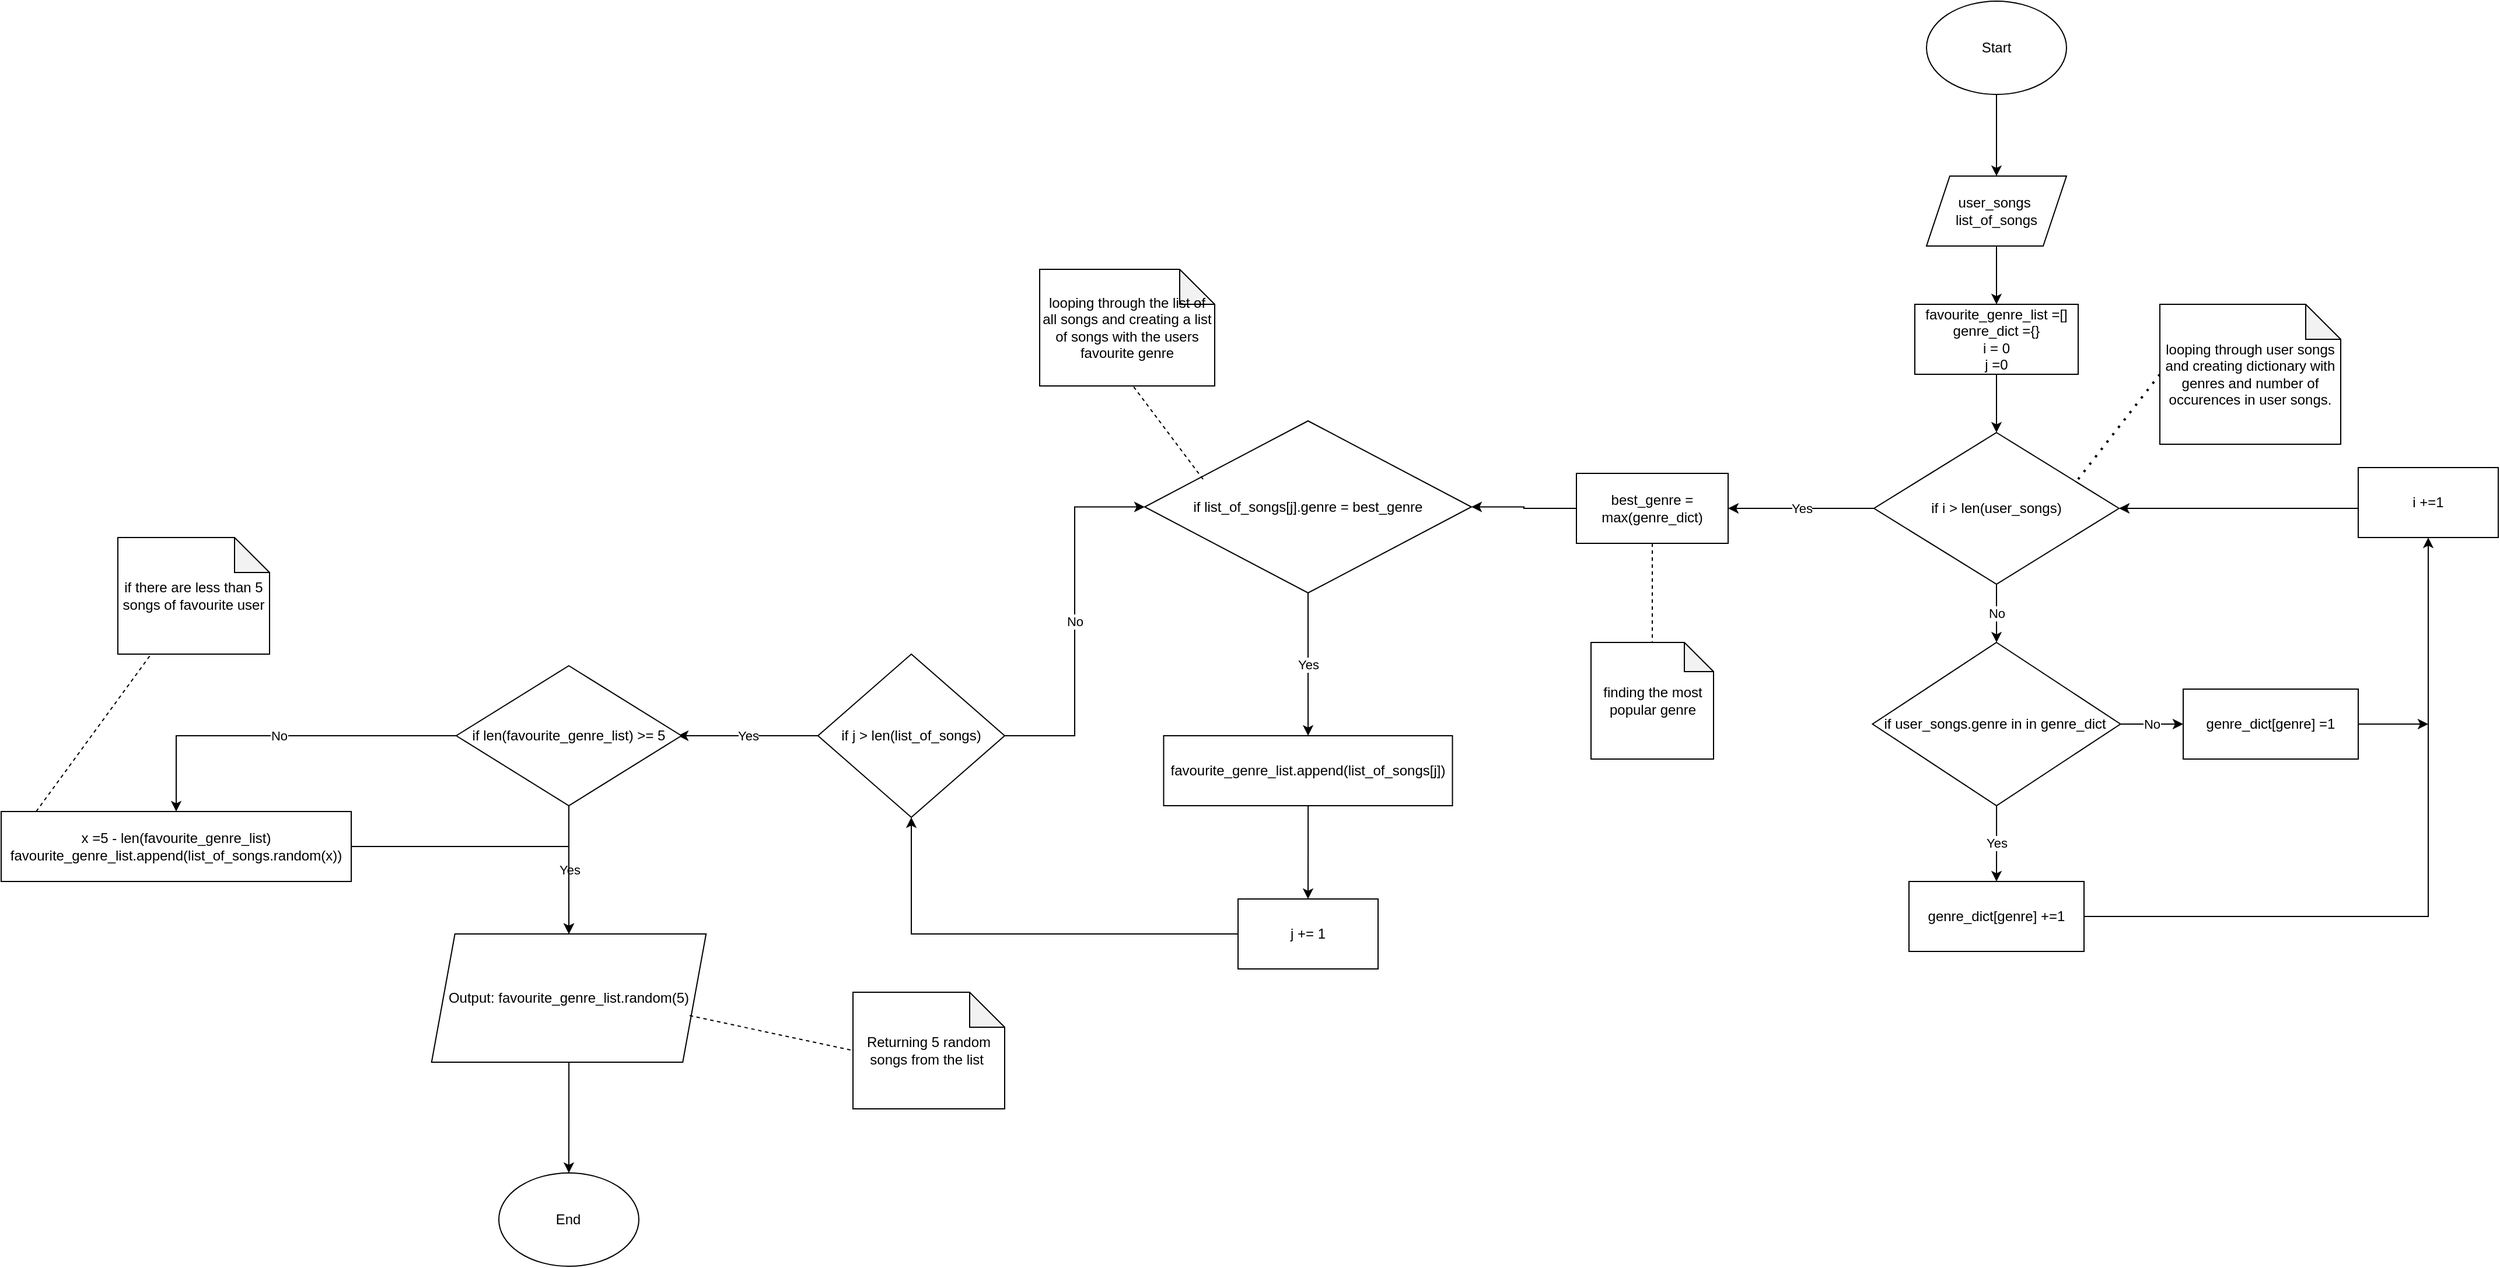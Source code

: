 <mxfile version="13.9.9" type="device"><diagram id="Dd0O6kjpEbsU3mAZyT2y" name="Page-1"><mxGraphModel dx="3141" dy="1856" grid="1" gridSize="10" guides="1" tooltips="1" connect="1" arrows="1" fold="1" page="1" pageScale="1" pageWidth="827" pageHeight="1169" math="0" shadow="0"><root><mxCell id="0"/><mxCell id="1" parent="0"/><mxCell id="JpJEZgHVYB8DcX5K04wE-1" value="" style="edgeStyle=orthogonalEdgeStyle;rounded=0;orthogonalLoop=1;jettySize=auto;html=1;" edge="1" parent="1" source="tb8qlN7QjN3AzkRkf8NC-1" target="tb8qlN7QjN3AzkRkf8NC-4"><mxGeometry relative="1" as="geometry"/></mxCell><mxCell id="tb8qlN7QjN3AzkRkf8NC-1" value="Start" style="ellipse;whiteSpace=wrap;html=1;" parent="1" vertex="1"><mxGeometry x="320" y="-170" width="120" height="80" as="geometry"/></mxCell><mxCell id="tb8qlN7QjN3AzkRkf8NC-6" value="" style="edgeStyle=orthogonalEdgeStyle;rounded=0;orthogonalLoop=1;jettySize=auto;html=1;" parent="1" source="tb8qlN7QjN3AzkRkf8NC-4" target="tb8qlN7QjN3AzkRkf8NC-5" edge="1"><mxGeometry relative="1" as="geometry"/></mxCell><mxCell id="tb8qlN7QjN3AzkRkf8NC-4" value="user_songs&amp;nbsp;&lt;br&gt;list_of_songs" style="shape=parallelogram;perimeter=parallelogramPerimeter;whiteSpace=wrap;html=1;fixedSize=1;" parent="1" vertex="1"><mxGeometry x="320" y="-20" width="120" height="60" as="geometry"/></mxCell><mxCell id="tb8qlN7QjN3AzkRkf8NC-19" value="" style="edgeStyle=orthogonalEdgeStyle;rounded=0;orthogonalLoop=1;jettySize=auto;html=1;" parent="1" source="tb8qlN7QjN3AzkRkf8NC-5" target="tb8qlN7QjN3AzkRkf8NC-17" edge="1"><mxGeometry relative="1" as="geometry"/></mxCell><mxCell id="tb8qlN7QjN3AzkRkf8NC-5" value="favourite_genre_list =[]&lt;br&gt;genre_dict ={}&lt;br&gt;i = 0&lt;br&gt;j =0" style="whiteSpace=wrap;html=1;" parent="1" vertex="1"><mxGeometry x="310" y="90" width="140" height="60" as="geometry"/></mxCell><mxCell id="tb8qlN7QjN3AzkRkf8NC-10" value="Yes" style="edgeStyle=orthogonalEdgeStyle;rounded=0;orthogonalLoop=1;jettySize=auto;html=1;" parent="1" source="tb8qlN7QjN3AzkRkf8NC-7" target="tb8qlN7QjN3AzkRkf8NC-9" edge="1"><mxGeometry relative="1" as="geometry"/></mxCell><mxCell id="tb8qlN7QjN3AzkRkf8NC-12" value="No" style="edgeStyle=orthogonalEdgeStyle;rounded=0;orthogonalLoop=1;jettySize=auto;html=1;" parent="1" source="tb8qlN7QjN3AzkRkf8NC-7" target="tb8qlN7QjN3AzkRkf8NC-11" edge="1"><mxGeometry relative="1" as="geometry"/></mxCell><mxCell id="tb8qlN7QjN3AzkRkf8NC-7" value="if user_songs.genre in in genre_dict&amp;nbsp;" style="rhombus;whiteSpace=wrap;html=1;" parent="1" vertex="1"><mxGeometry x="273.75" y="380" width="212.5" height="140" as="geometry"/></mxCell><mxCell id="tb8qlN7QjN3AzkRkf8NC-14" style="edgeStyle=orthogonalEdgeStyle;rounded=0;orthogonalLoop=1;jettySize=auto;html=1;" parent="1" source="tb8qlN7QjN3AzkRkf8NC-9" target="tb8qlN7QjN3AzkRkf8NC-15" edge="1"><mxGeometry relative="1" as="geometry"><mxPoint x="770" y="420" as="targetPoint"/></mxGeometry></mxCell><mxCell id="tb8qlN7QjN3AzkRkf8NC-9" value="genre_dict[genre] +=1" style="whiteSpace=wrap;html=1;" parent="1" vertex="1"><mxGeometry x="305" y="585" width="150" height="60" as="geometry"/></mxCell><mxCell id="tb8qlN7QjN3AzkRkf8NC-16" style="edgeStyle=orthogonalEdgeStyle;rounded=0;orthogonalLoop=1;jettySize=auto;html=1;" parent="1" source="tb8qlN7QjN3AzkRkf8NC-11" edge="1"><mxGeometry relative="1" as="geometry"><mxPoint x="750" y="450" as="targetPoint"/></mxGeometry></mxCell><mxCell id="tb8qlN7QjN3AzkRkf8NC-11" value="genre_dict[genre] =1" style="whiteSpace=wrap;html=1;" parent="1" vertex="1"><mxGeometry x="540" y="420" width="150" height="60" as="geometry"/></mxCell><mxCell id="tb8qlN7QjN3AzkRkf8NC-20" style="edgeStyle=orthogonalEdgeStyle;rounded=0;orthogonalLoop=1;jettySize=auto;html=1;entryX=1;entryY=0.5;entryDx=0;entryDy=0;" parent="1" source="tb8qlN7QjN3AzkRkf8NC-15" target="tb8qlN7QjN3AzkRkf8NC-17" edge="1"><mxGeometry relative="1" as="geometry"><Array as="points"><mxPoint x="660" y="265"/><mxPoint x="660" y="265"/></Array></mxGeometry></mxCell><mxCell id="tb8qlN7QjN3AzkRkf8NC-15" value="i +=1" style="rounded=0;whiteSpace=wrap;html=1;" parent="1" vertex="1"><mxGeometry x="690" y="230" width="120" height="60" as="geometry"/></mxCell><mxCell id="tb8qlN7QjN3AzkRkf8NC-18" value="No" style="edgeStyle=orthogonalEdgeStyle;rounded=0;orthogonalLoop=1;jettySize=auto;html=1;" parent="1" source="tb8qlN7QjN3AzkRkf8NC-17" target="tb8qlN7QjN3AzkRkf8NC-7" edge="1"><mxGeometry relative="1" as="geometry"/></mxCell><mxCell id="tb8qlN7QjN3AzkRkf8NC-22" value="Yes" style="edgeStyle=orthogonalEdgeStyle;rounded=0;orthogonalLoop=1;jettySize=auto;html=1;" parent="1" source="tb8qlN7QjN3AzkRkf8NC-17" target="tb8qlN7QjN3AzkRkf8NC-21" edge="1"><mxGeometry relative="1" as="geometry"/></mxCell><mxCell id="tb8qlN7QjN3AzkRkf8NC-17" value="if i &amp;gt; len(user_songs)" style="rhombus;whiteSpace=wrap;html=1;" parent="1" vertex="1"><mxGeometry x="275" y="200" width="210" height="130" as="geometry"/></mxCell><mxCell id="tb8qlN7QjN3AzkRkf8NC-24" value="" style="edgeStyle=orthogonalEdgeStyle;rounded=0;orthogonalLoop=1;jettySize=auto;html=1;entryX=1;entryY=0.5;entryDx=0;entryDy=0;" parent="1" source="tb8qlN7QjN3AzkRkf8NC-21" target="tb8qlN7QjN3AzkRkf8NC-25" edge="1"><mxGeometry relative="1" as="geometry"><mxPoint x="-65" y="265" as="targetPoint"/></mxGeometry></mxCell><mxCell id="tb8qlN7QjN3AzkRkf8NC-21" value="best_genre = max(genre_dict)" style="whiteSpace=wrap;html=1;" parent="1" vertex="1"><mxGeometry x="20" y="235" width="130" height="60" as="geometry"/></mxCell><mxCell id="tb8qlN7QjN3AzkRkf8NC-27" value="Yes" style="edgeStyle=orthogonalEdgeStyle;rounded=0;orthogonalLoop=1;jettySize=auto;html=1;" parent="1" source="tb8qlN7QjN3AzkRkf8NC-25" target="tb8qlN7QjN3AzkRkf8NC-26" edge="1"><mxGeometry relative="1" as="geometry"/></mxCell><mxCell id="tb8qlN7QjN3AzkRkf8NC-25" value="if list_of_songs[j].genre = best_genre" style="rhombus;whiteSpace=wrap;html=1;" parent="1" vertex="1"><mxGeometry x="-350" y="190" width="280" height="147.5" as="geometry"/></mxCell><mxCell id="tb8qlN7QjN3AzkRkf8NC-29" value="" style="edgeStyle=orthogonalEdgeStyle;rounded=0;orthogonalLoop=1;jettySize=auto;html=1;" parent="1" source="tb8qlN7QjN3AzkRkf8NC-26" target="tb8qlN7QjN3AzkRkf8NC-28" edge="1"><mxGeometry relative="1" as="geometry"/></mxCell><mxCell id="tb8qlN7QjN3AzkRkf8NC-26" value="favourite_genre_list.append(list_of_songs[j])" style="whiteSpace=wrap;html=1;" parent="1" vertex="1"><mxGeometry x="-333.75" y="460" width="247.5" height="60" as="geometry"/></mxCell><mxCell id="tb8qlN7QjN3AzkRkf8NC-30" style="edgeStyle=orthogonalEdgeStyle;rounded=0;orthogonalLoop=1;jettySize=auto;html=1;" parent="1" source="tb8qlN7QjN3AzkRkf8NC-28" target="tb8qlN7QjN3AzkRkf8NC-31" edge="1"><mxGeometry relative="1" as="geometry"><mxPoint x="-580" y="410" as="targetPoint"/></mxGeometry></mxCell><mxCell id="tb8qlN7QjN3AzkRkf8NC-28" value="j += 1" style="whiteSpace=wrap;html=1;" parent="1" vertex="1"><mxGeometry x="-270" y="600" width="120" height="60" as="geometry"/></mxCell><mxCell id="tb8qlN7QjN3AzkRkf8NC-32" value="No" style="edgeStyle=orthogonalEdgeStyle;rounded=0;orthogonalLoop=1;jettySize=auto;html=1;entryX=0;entryY=0.5;entryDx=0;entryDy=0;" parent="1" source="tb8qlN7QjN3AzkRkf8NC-31" target="tb8qlN7QjN3AzkRkf8NC-25" edge="1"><mxGeometry relative="1" as="geometry"/></mxCell><mxCell id="tb8qlN7QjN3AzkRkf8NC-34" value="Yes" style="edgeStyle=orthogonalEdgeStyle;rounded=0;orthogonalLoop=1;jettySize=auto;html=1;" parent="1" source="tb8qlN7QjN3AzkRkf8NC-31" edge="1"><mxGeometry relative="1" as="geometry"><mxPoint x="-750" y="460" as="targetPoint"/></mxGeometry></mxCell><mxCell id="tb8qlN7QjN3AzkRkf8NC-31" value="if j &amp;gt; len(list_of_songs)" style="rhombus;whiteSpace=wrap;html=1;" parent="1" vertex="1"><mxGeometry x="-630" y="390" width="160" height="140" as="geometry"/></mxCell><mxCell id="tb8qlN7QjN3AzkRkf8NC-37" value="Yes" style="edgeStyle=orthogonalEdgeStyle;rounded=0;orthogonalLoop=1;jettySize=auto;html=1;" parent="1" source="tb8qlN7QjN3AzkRkf8NC-35" target="tb8qlN7QjN3AzkRkf8NC-36" edge="1"><mxGeometry relative="1" as="geometry"/></mxCell><mxCell id="tb8qlN7QjN3AzkRkf8NC-41" value="No" style="edgeStyle=orthogonalEdgeStyle;rounded=0;orthogonalLoop=1;jettySize=auto;html=1;" parent="1" source="tb8qlN7QjN3AzkRkf8NC-35" target="tb8qlN7QjN3AzkRkf8NC-46" edge="1"><mxGeometry relative="1" as="geometry"><mxPoint x="-1020" y="460" as="targetPoint"/></mxGeometry></mxCell><mxCell id="tb8qlN7QjN3AzkRkf8NC-35" value="if len(favourite_genre_list) &amp;gt;= 5" style="rhombus;whiteSpace=wrap;html=1;" parent="1" vertex="1"><mxGeometry x="-940" y="400" width="193" height="120" as="geometry"/></mxCell><mxCell id="tb8qlN7QjN3AzkRkf8NC-39" value="" style="edgeStyle=orthogonalEdgeStyle;rounded=0;orthogonalLoop=1;jettySize=auto;html=1;" parent="1" source="tb8qlN7QjN3AzkRkf8NC-36" target="tb8qlN7QjN3AzkRkf8NC-38" edge="1"><mxGeometry relative="1" as="geometry"/></mxCell><mxCell id="tb8qlN7QjN3AzkRkf8NC-36" value="Output: favourite_genre_list.random(5)" style="shape=parallelogram;perimeter=parallelogramPerimeter;whiteSpace=wrap;html=1;fixedSize=1;" parent="1" vertex="1"><mxGeometry x="-961.13" y="630" width="235.25" height="110" as="geometry"/></mxCell><mxCell id="tb8qlN7QjN3AzkRkf8NC-38" value="End" style="ellipse;whiteSpace=wrap;html=1;" parent="1" vertex="1"><mxGeometry x="-903.505" y="835" width="120" height="80" as="geometry"/></mxCell><mxCell id="tb8qlN7QjN3AzkRkf8NC-47" style="edgeStyle=orthogonalEdgeStyle;rounded=0;orthogonalLoop=1;jettySize=auto;html=1;entryX=0.5;entryY=0;entryDx=0;entryDy=0;" parent="1" source="tb8qlN7QjN3AzkRkf8NC-46" target="tb8qlN7QjN3AzkRkf8NC-36" edge="1"><mxGeometry relative="1" as="geometry"/></mxCell><mxCell id="tb8qlN7QjN3AzkRkf8NC-46" value="x =5 - len(favourite_genre_list)&lt;br&gt;favourite_genre_list.append(list_of_songs.random(x))" style="rounded=0;whiteSpace=wrap;html=1;" parent="1" vertex="1"><mxGeometry x="-1330" y="525" width="300" height="60" as="geometry"/></mxCell><mxCell id="JpJEZgHVYB8DcX5K04wE-2" value="looping through user songs and creating dictionary with genres and number of occurences in user songs." style="shape=note;whiteSpace=wrap;html=1;backgroundOutline=1;darkOpacity=0.05;" vertex="1" parent="1"><mxGeometry x="520" y="90" width="155" height="120" as="geometry"/></mxCell><mxCell id="JpJEZgHVYB8DcX5K04wE-3" value="" style="endArrow=none;dashed=1;html=1;dashPattern=1 3;strokeWidth=2;exitX=0.833;exitY=0.308;exitDx=0;exitDy=0;exitPerimeter=0;entryX=0;entryY=0.5;entryDx=0;entryDy=0;entryPerimeter=0;" edge="1" parent="1" source="tb8qlN7QjN3AzkRkf8NC-17" target="JpJEZgHVYB8DcX5K04wE-2"><mxGeometry width="50" height="50" relative="1" as="geometry"><mxPoint x="450" y="300" as="sourcePoint"/><mxPoint x="500" y="250" as="targetPoint"/></mxGeometry></mxCell><mxCell id="JpJEZgHVYB8DcX5K04wE-4" value="" style="endArrow=none;dashed=1;html=1;exitX=0.5;exitY=1;exitDx=0;exitDy=0;" edge="1" parent="1" source="tb8qlN7QjN3AzkRkf8NC-21" target="JpJEZgHVYB8DcX5K04wE-5"><mxGeometry width="50" height="50" relative="1" as="geometry"><mxPoint x="90" y="380" as="sourcePoint"/><mxPoint x="90" y="295" as="targetPoint"/></mxGeometry></mxCell><mxCell id="JpJEZgHVYB8DcX5K04wE-5" value="finding the most popular genre" style="shape=note;whiteSpace=wrap;html=1;backgroundOutline=1;darkOpacity=0.05;size=25;" vertex="1" parent="1"><mxGeometry x="32.5" y="380" width="105" height="100" as="geometry"/></mxCell><mxCell id="JpJEZgHVYB8DcX5K04wE-6" value="" style="endArrow=none;dashed=1;html=1;" edge="1" parent="1"><mxGeometry width="50" height="50" relative="1" as="geometry"><mxPoint x="-300" y="240" as="sourcePoint"/><mxPoint x="-360" y="160" as="targetPoint"/></mxGeometry></mxCell><mxCell id="JpJEZgHVYB8DcX5K04wE-7" value="looping through the list of all songs and creating a list of songs with the users favourite genre" style="shape=note;whiteSpace=wrap;html=1;backgroundOutline=1;darkOpacity=0.05;" vertex="1" parent="1"><mxGeometry x="-440" y="60" width="150" height="100" as="geometry"/></mxCell><mxCell id="JpJEZgHVYB8DcX5K04wE-8" value="Returning 5 random songs from the list&amp;nbsp;" style="shape=note;whiteSpace=wrap;html=1;backgroundOutline=1;darkOpacity=0.05;" vertex="1" parent="1"><mxGeometry x="-600" y="680" width="130" height="100" as="geometry"/></mxCell><mxCell id="JpJEZgHVYB8DcX5K04wE-9" value="" style="endArrow=none;dashed=1;html=1;entryX=0;entryY=0.5;entryDx=0;entryDy=0;entryPerimeter=0;" edge="1" parent="1" target="JpJEZgHVYB8DcX5K04wE-8"><mxGeometry width="50" height="50" relative="1" as="geometry"><mxPoint x="-740" y="700" as="sourcePoint"/><mxPoint x="-690" y="650" as="targetPoint"/></mxGeometry></mxCell><mxCell id="JpJEZgHVYB8DcX5K04wE-10" value="" style="endArrow=none;dashed=1;html=1;" edge="1" parent="1" target="JpJEZgHVYB8DcX5K04wE-11"><mxGeometry width="50" height="50" relative="1" as="geometry"><mxPoint x="-1300" y="525" as="sourcePoint"/><mxPoint x="-1230" y="410" as="targetPoint"/></mxGeometry></mxCell><mxCell id="JpJEZgHVYB8DcX5K04wE-11" value="if there are less than 5 songs of favourite user" style="shape=note;whiteSpace=wrap;html=1;backgroundOutline=1;darkOpacity=0.05;" vertex="1" parent="1"><mxGeometry x="-1230" y="290" width="130" height="100" as="geometry"/></mxCell></root></mxGraphModel></diagram></mxfile>